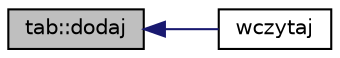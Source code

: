 digraph G
{
  edge [fontname="Helvetica",fontsize="10",labelfontname="Helvetica",labelfontsize="10"];
  node [fontname="Helvetica",fontsize="10",shape=record];
  rankdir="LR";
  Node1 [label="tab::dodaj",height=0.2,width=0.4,color="black", fillcolor="grey75", style="filled" fontcolor="black"];
  Node1 -> Node2 [dir="back",color="midnightblue",fontsize="10",style="solid",fontname="Helvetica"];
  Node2 [label="wczytaj",height=0.2,width=0.4,color="black", fillcolor="white", style="filled",URL="$pomiary_8cpp.html#a8dd09d2ae11639b0591b5f678f63b438",tooltip="Definicja funkcji metody klasy Pomiar."];
}
